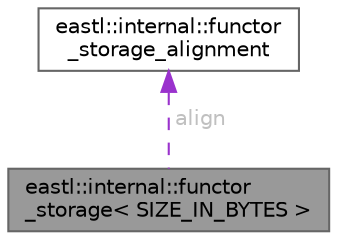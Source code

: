 digraph "eastl::internal::functor_storage&lt; SIZE_IN_BYTES &gt;"
{
 // LATEX_PDF_SIZE
  bgcolor="transparent";
  edge [fontname=Helvetica,fontsize=10,labelfontname=Helvetica,labelfontsize=10];
  node [fontname=Helvetica,fontsize=10,shape=box,height=0.2,width=0.4];
  Node1 [id="Node000001",label="eastl::internal::functor\l_storage\< SIZE_IN_BYTES \>",height=0.2,width=0.4,color="gray40", fillcolor="grey60", style="filled", fontcolor="black",tooltip=" "];
  Node2 -> Node1 [id="edge1_Node000001_Node000002",dir="back",color="darkorchid3",style="dashed",tooltip=" ",label=" align",fontcolor="grey" ];
  Node2 [id="Node000002",label="eastl::internal::functor\l_storage_alignment",height=0.2,width=0.4,color="gray40", fillcolor="white", style="filled",URL="$unioneastl_1_1internal_1_1functor__storage__alignment.html",tooltip=" "];
}
